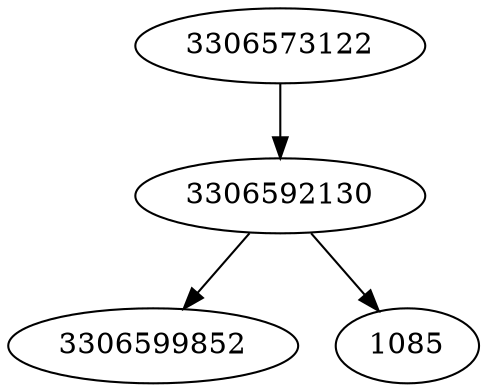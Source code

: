 strict digraph  {
3306573122;
3306599852;
1085;
3306592130;
3306573122 -> 3306592130;
3306592130 -> 3306599852;
3306592130 -> 1085;
}
